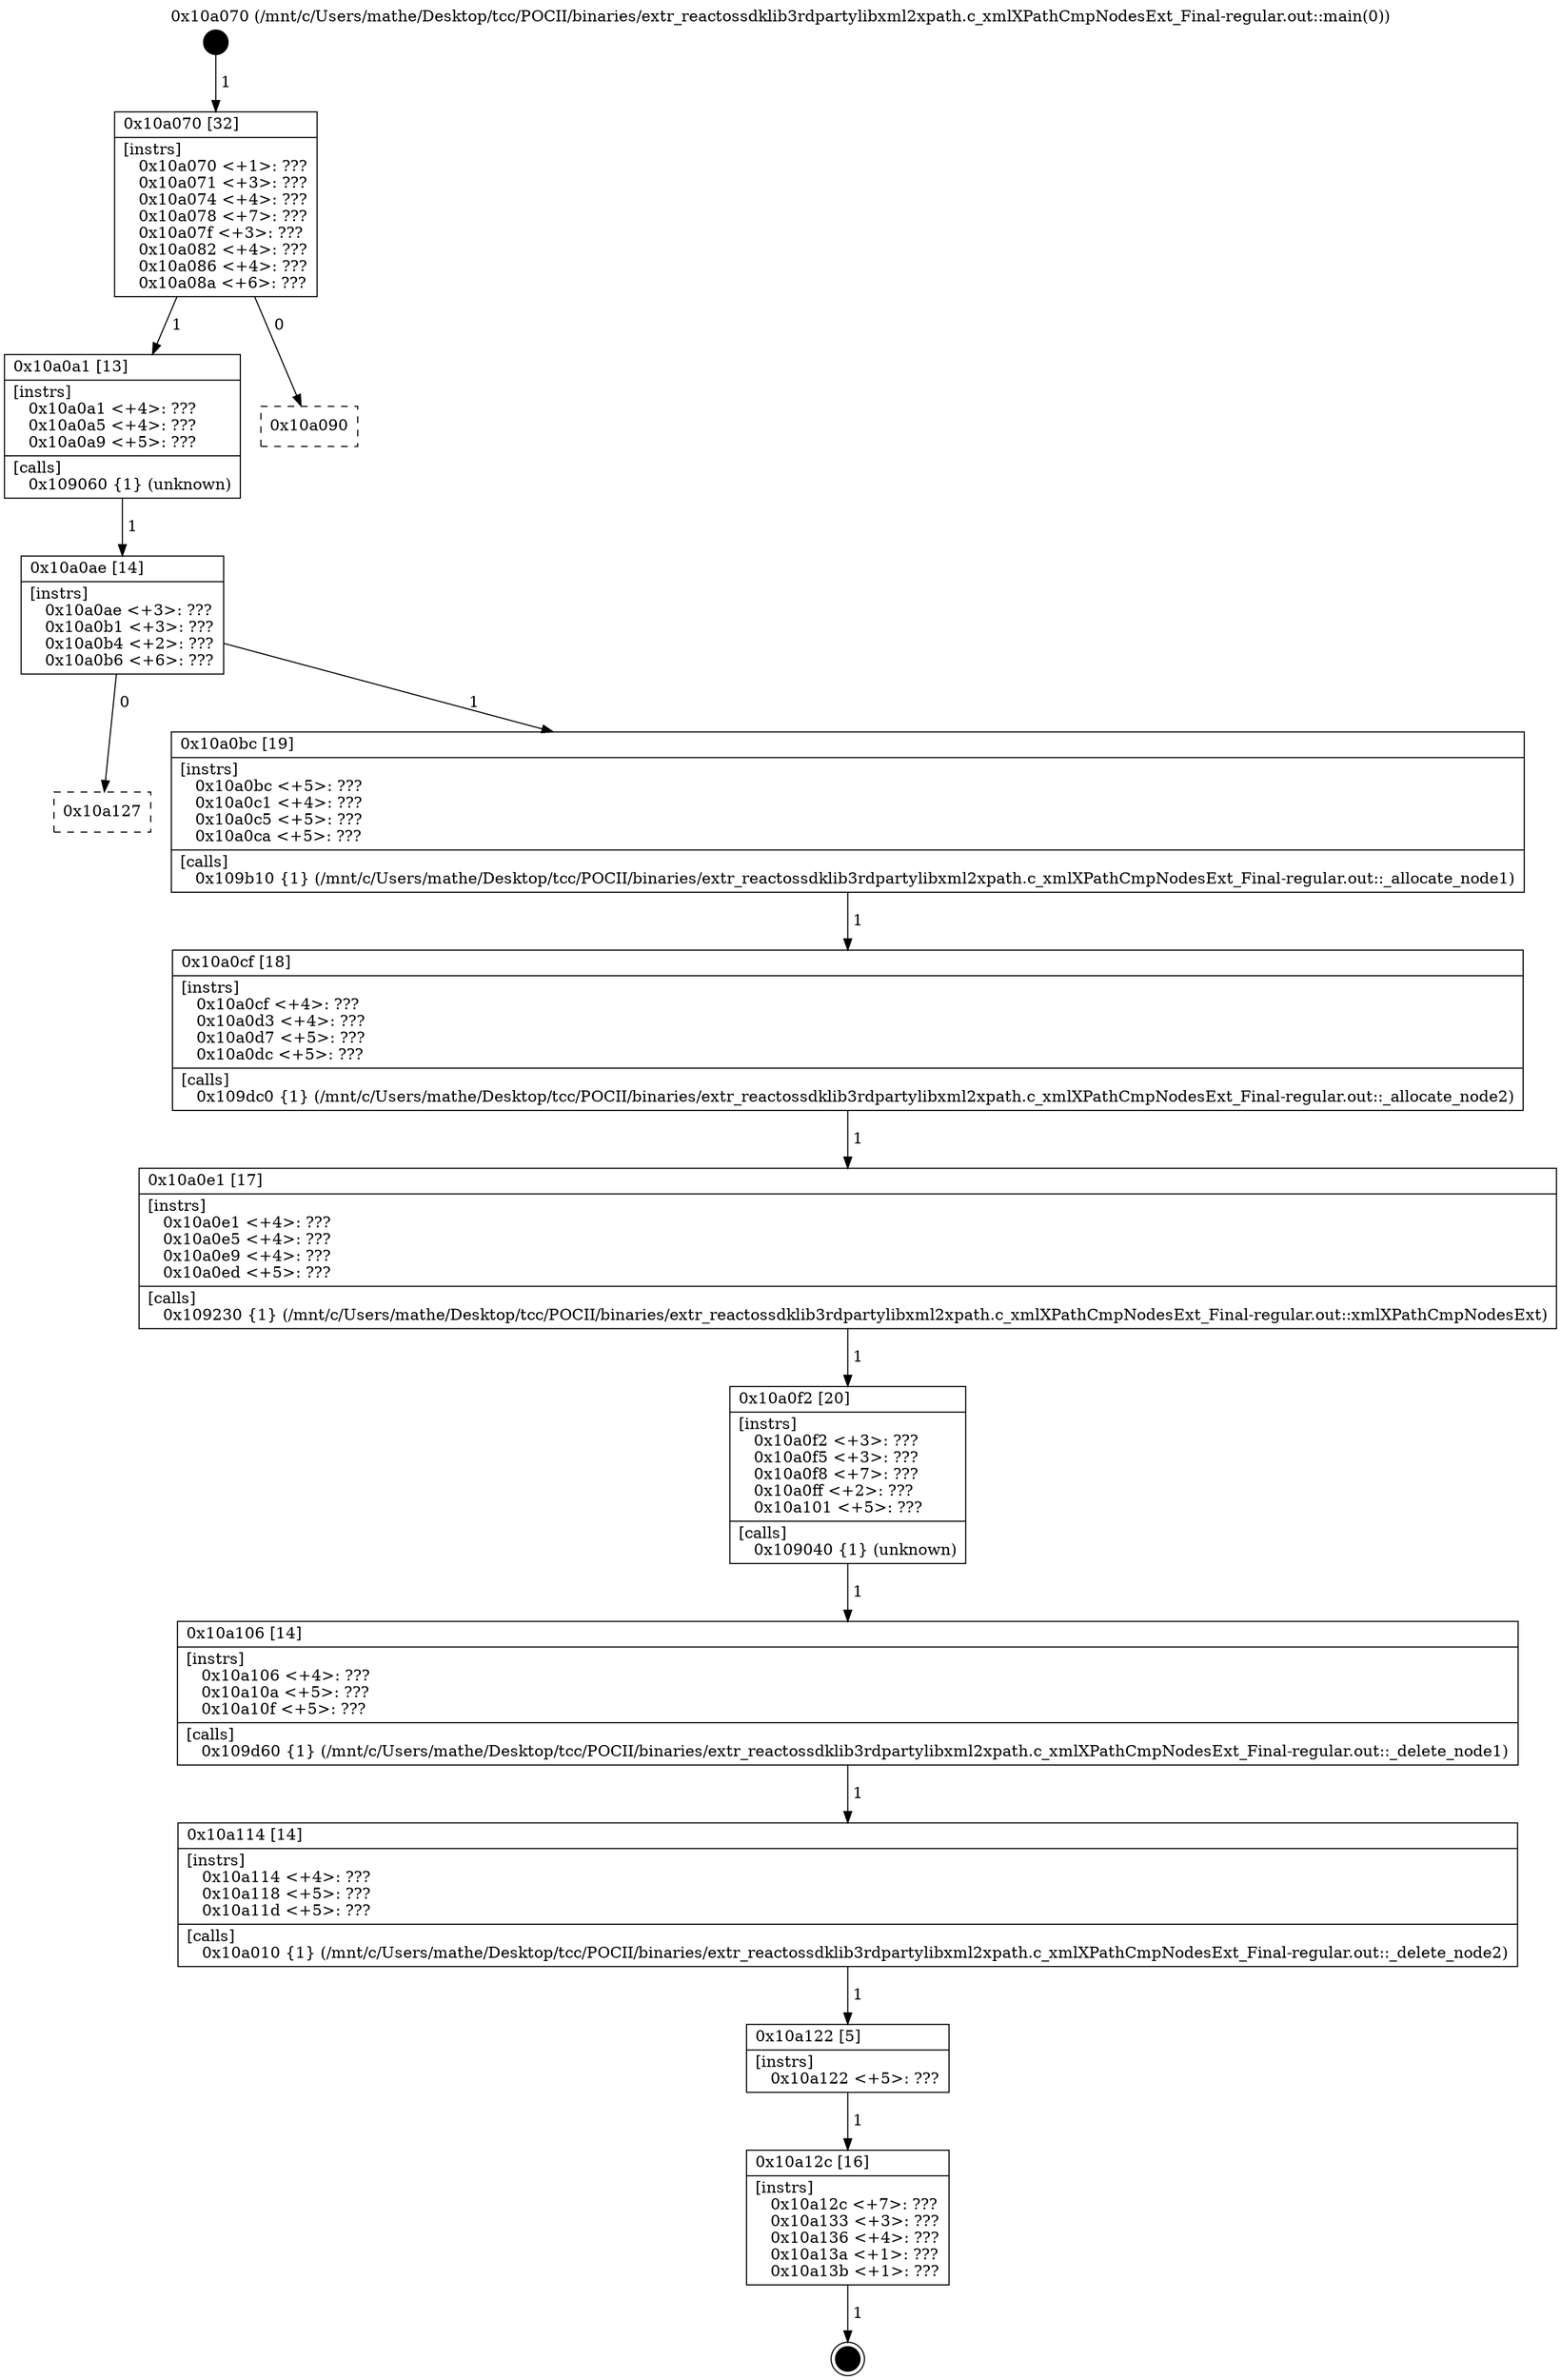 digraph "0x10a070" {
  label = "0x10a070 (/mnt/c/Users/mathe/Desktop/tcc/POCII/binaries/extr_reactossdklib3rdpartylibxml2xpath.c_xmlXPathCmpNodesExt_Final-regular.out::main(0))"
  labelloc = "t"
  node[shape=record]

  Entry [label="",width=0.3,height=0.3,shape=circle,fillcolor=black,style=filled]
  "0x10a070" [label="{
     0x10a070 [32]\l
     | [instrs]\l
     &nbsp;&nbsp;0x10a070 \<+1\>: ???\l
     &nbsp;&nbsp;0x10a071 \<+3\>: ???\l
     &nbsp;&nbsp;0x10a074 \<+4\>: ???\l
     &nbsp;&nbsp;0x10a078 \<+7\>: ???\l
     &nbsp;&nbsp;0x10a07f \<+3\>: ???\l
     &nbsp;&nbsp;0x10a082 \<+4\>: ???\l
     &nbsp;&nbsp;0x10a086 \<+4\>: ???\l
     &nbsp;&nbsp;0x10a08a \<+6\>: ???\l
  }"]
  "0x10a0a1" [label="{
     0x10a0a1 [13]\l
     | [instrs]\l
     &nbsp;&nbsp;0x10a0a1 \<+4\>: ???\l
     &nbsp;&nbsp;0x10a0a5 \<+4\>: ???\l
     &nbsp;&nbsp;0x10a0a9 \<+5\>: ???\l
     | [calls]\l
     &nbsp;&nbsp;0x109060 \{1\} (unknown)\l
  }"]
  "0x10a090" [label="{
     0x10a090\l
  }", style=dashed]
  "0x10a0ae" [label="{
     0x10a0ae [14]\l
     | [instrs]\l
     &nbsp;&nbsp;0x10a0ae \<+3\>: ???\l
     &nbsp;&nbsp;0x10a0b1 \<+3\>: ???\l
     &nbsp;&nbsp;0x10a0b4 \<+2\>: ???\l
     &nbsp;&nbsp;0x10a0b6 \<+6\>: ???\l
  }"]
  "0x10a127" [label="{
     0x10a127\l
  }", style=dashed]
  "0x10a0bc" [label="{
     0x10a0bc [19]\l
     | [instrs]\l
     &nbsp;&nbsp;0x10a0bc \<+5\>: ???\l
     &nbsp;&nbsp;0x10a0c1 \<+4\>: ???\l
     &nbsp;&nbsp;0x10a0c5 \<+5\>: ???\l
     &nbsp;&nbsp;0x10a0ca \<+5\>: ???\l
     | [calls]\l
     &nbsp;&nbsp;0x109b10 \{1\} (/mnt/c/Users/mathe/Desktop/tcc/POCII/binaries/extr_reactossdklib3rdpartylibxml2xpath.c_xmlXPathCmpNodesExt_Final-regular.out::_allocate_node1)\l
  }"]
  Exit [label="",width=0.3,height=0.3,shape=circle,fillcolor=black,style=filled,peripheries=2]
  "0x10a0cf" [label="{
     0x10a0cf [18]\l
     | [instrs]\l
     &nbsp;&nbsp;0x10a0cf \<+4\>: ???\l
     &nbsp;&nbsp;0x10a0d3 \<+4\>: ???\l
     &nbsp;&nbsp;0x10a0d7 \<+5\>: ???\l
     &nbsp;&nbsp;0x10a0dc \<+5\>: ???\l
     | [calls]\l
     &nbsp;&nbsp;0x109dc0 \{1\} (/mnt/c/Users/mathe/Desktop/tcc/POCII/binaries/extr_reactossdklib3rdpartylibxml2xpath.c_xmlXPathCmpNodesExt_Final-regular.out::_allocate_node2)\l
  }"]
  "0x10a0e1" [label="{
     0x10a0e1 [17]\l
     | [instrs]\l
     &nbsp;&nbsp;0x10a0e1 \<+4\>: ???\l
     &nbsp;&nbsp;0x10a0e5 \<+4\>: ???\l
     &nbsp;&nbsp;0x10a0e9 \<+4\>: ???\l
     &nbsp;&nbsp;0x10a0ed \<+5\>: ???\l
     | [calls]\l
     &nbsp;&nbsp;0x109230 \{1\} (/mnt/c/Users/mathe/Desktop/tcc/POCII/binaries/extr_reactossdklib3rdpartylibxml2xpath.c_xmlXPathCmpNodesExt_Final-regular.out::xmlXPathCmpNodesExt)\l
  }"]
  "0x10a0f2" [label="{
     0x10a0f2 [20]\l
     | [instrs]\l
     &nbsp;&nbsp;0x10a0f2 \<+3\>: ???\l
     &nbsp;&nbsp;0x10a0f5 \<+3\>: ???\l
     &nbsp;&nbsp;0x10a0f8 \<+7\>: ???\l
     &nbsp;&nbsp;0x10a0ff \<+2\>: ???\l
     &nbsp;&nbsp;0x10a101 \<+5\>: ???\l
     | [calls]\l
     &nbsp;&nbsp;0x109040 \{1\} (unknown)\l
  }"]
  "0x10a106" [label="{
     0x10a106 [14]\l
     | [instrs]\l
     &nbsp;&nbsp;0x10a106 \<+4\>: ???\l
     &nbsp;&nbsp;0x10a10a \<+5\>: ???\l
     &nbsp;&nbsp;0x10a10f \<+5\>: ???\l
     | [calls]\l
     &nbsp;&nbsp;0x109d60 \{1\} (/mnt/c/Users/mathe/Desktop/tcc/POCII/binaries/extr_reactossdklib3rdpartylibxml2xpath.c_xmlXPathCmpNodesExt_Final-regular.out::_delete_node1)\l
  }"]
  "0x10a114" [label="{
     0x10a114 [14]\l
     | [instrs]\l
     &nbsp;&nbsp;0x10a114 \<+4\>: ???\l
     &nbsp;&nbsp;0x10a118 \<+5\>: ???\l
     &nbsp;&nbsp;0x10a11d \<+5\>: ???\l
     | [calls]\l
     &nbsp;&nbsp;0x10a010 \{1\} (/mnt/c/Users/mathe/Desktop/tcc/POCII/binaries/extr_reactossdklib3rdpartylibxml2xpath.c_xmlXPathCmpNodesExt_Final-regular.out::_delete_node2)\l
  }"]
  "0x10a122" [label="{
     0x10a122 [5]\l
     | [instrs]\l
     &nbsp;&nbsp;0x10a122 \<+5\>: ???\l
  }"]
  "0x10a12c" [label="{
     0x10a12c [16]\l
     | [instrs]\l
     &nbsp;&nbsp;0x10a12c \<+7\>: ???\l
     &nbsp;&nbsp;0x10a133 \<+3\>: ???\l
     &nbsp;&nbsp;0x10a136 \<+4\>: ???\l
     &nbsp;&nbsp;0x10a13a \<+1\>: ???\l
     &nbsp;&nbsp;0x10a13b \<+1\>: ???\l
  }"]
  Entry -> "0x10a070" [label=" 1"]
  "0x10a070" -> "0x10a0a1" [label=" 1"]
  "0x10a070" -> "0x10a090" [label=" 0"]
  "0x10a0a1" -> "0x10a0ae" [label=" 1"]
  "0x10a0ae" -> "0x10a127" [label=" 0"]
  "0x10a0ae" -> "0x10a0bc" [label=" 1"]
  "0x10a12c" -> Exit [label=" 1"]
  "0x10a0bc" -> "0x10a0cf" [label=" 1"]
  "0x10a0cf" -> "0x10a0e1" [label=" 1"]
  "0x10a0e1" -> "0x10a0f2" [label=" 1"]
  "0x10a0f2" -> "0x10a106" [label=" 1"]
  "0x10a106" -> "0x10a114" [label=" 1"]
  "0x10a114" -> "0x10a122" [label=" 1"]
  "0x10a122" -> "0x10a12c" [label=" 1"]
}
